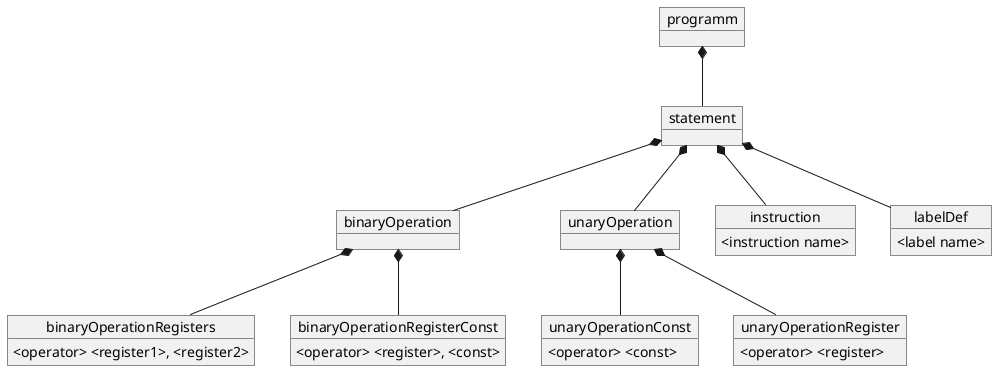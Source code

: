 @startuml

object programm
object statement
object binaryOperation
object unaryOperation 

object instruction {
    <instruction name>
}

object labelDef {
    <label name>
}

object unaryOperationConst {
    <operator> <const>
}

object unaryOperationRegister {
    <operator> <register>
}

object binaryOperationRegisters {
    <operator> <register1>, <register2>
}

object binaryOperationRegisterConst {
    <operator> <register>, <const>
}

programm *-- statement

statement *-- binaryOperation
statement *-- unaryOperation
statement *-- instruction
statement *-- labelDef

unaryOperation *-- unaryOperationConst 
unaryOperation *-- unaryOperationRegister

binaryOperation *-- binaryOperationRegisters
binaryOperation *-- binaryOperationRegisterConst

@enduml